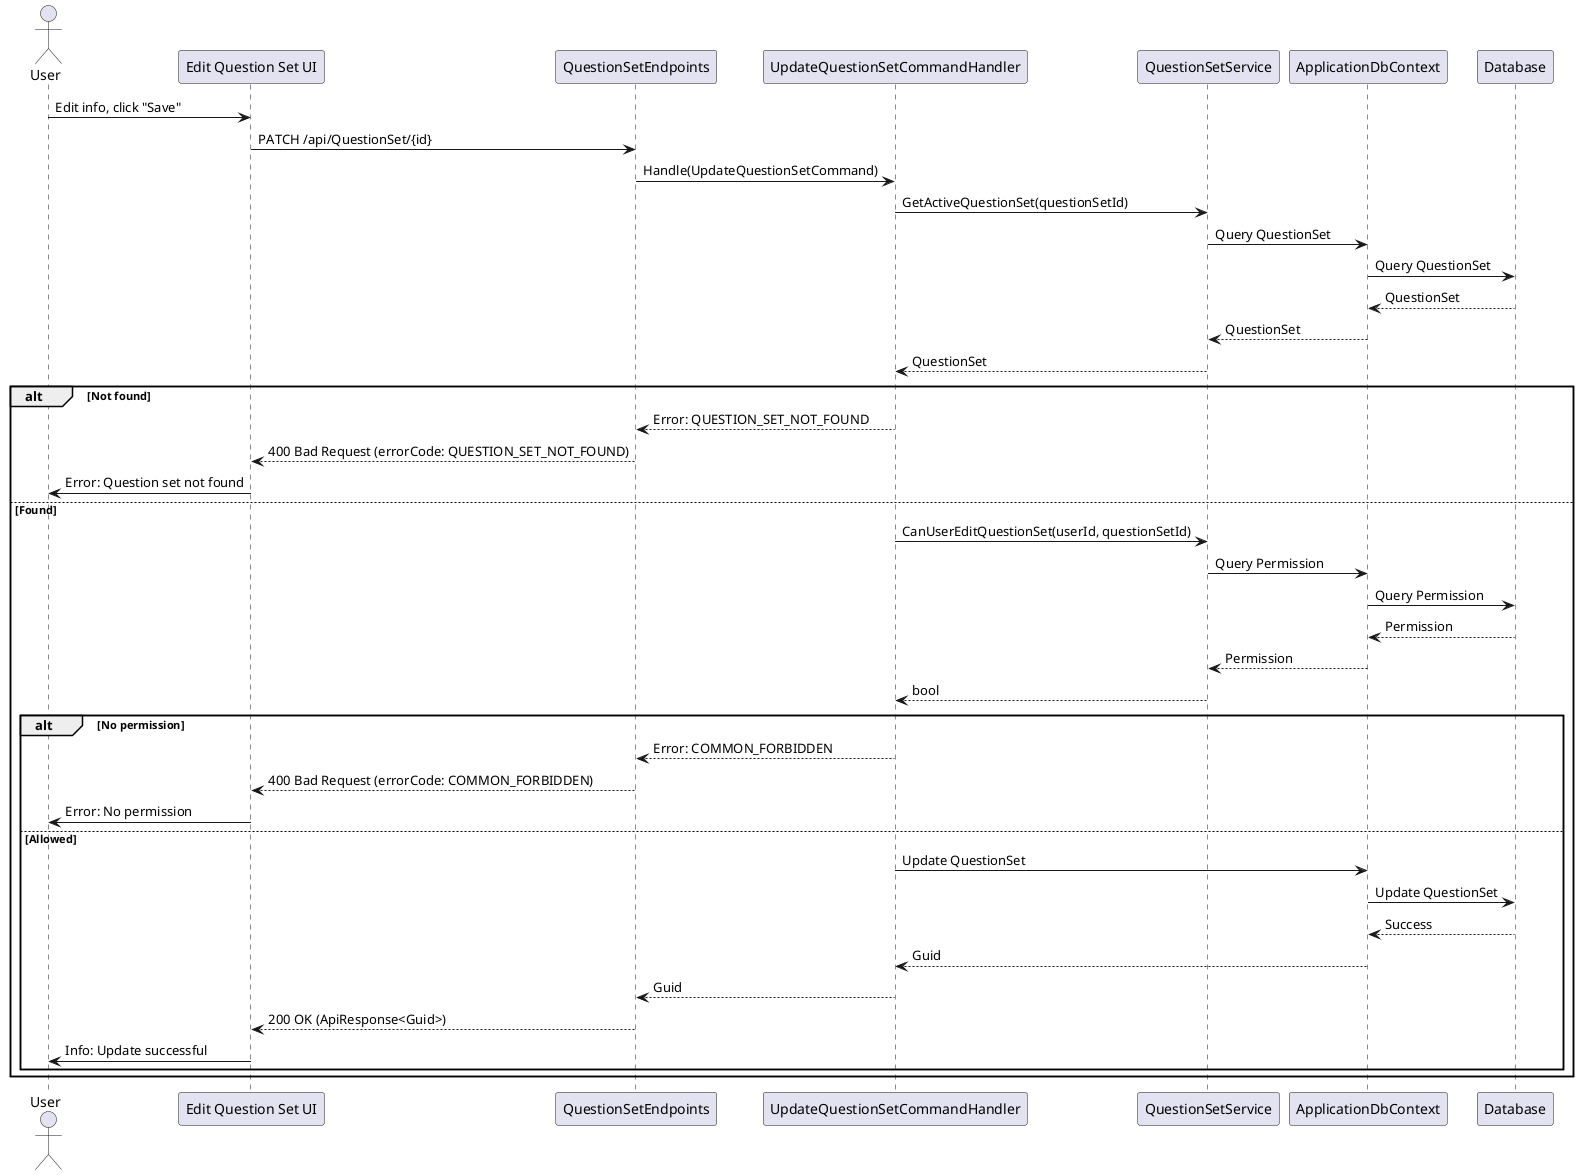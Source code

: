 @startuml
actor User
participant "Edit Question Set UI" as UI
participant QuestionSetEndpoints
participant UpdateQuestionSetCommandHandler as Handler
participant QuestionSetService
participant ApplicationDbContext
participant Database

User -> UI : Edit info, click "Save"
UI -> QuestionSetEndpoints : PATCH /api/QuestionSet/{id}
QuestionSetEndpoints -> Handler : Handle(UpdateQuestionSetCommand)
Handler -> QuestionSetService : GetActiveQuestionSet(questionSetId)
QuestionSetService -> ApplicationDbContext : Query QuestionSet
ApplicationDbContext -> Database : Query QuestionSet
Database --> ApplicationDbContext : QuestionSet
ApplicationDbContext --> QuestionSetService : QuestionSet
QuestionSetService --> Handler : QuestionSet
alt Not found
    Handler --> QuestionSetEndpoints : Error: QUESTION_SET_NOT_FOUND
    QuestionSetEndpoints --> UI : 400 Bad Request (errorCode: QUESTION_SET_NOT_FOUND)
    UI -> User : Error: Question set not found
else Found
    Handler -> QuestionSetService : CanUserEditQuestionSet(userId, questionSetId)
    QuestionSetService -> ApplicationDbContext : Query Permission
    ApplicationDbContext -> Database : Query Permission
    Database --> ApplicationDbContext : Permission
    ApplicationDbContext --> QuestionSetService : Permission
    QuestionSetService --> Handler : bool
    alt No permission
        Handler --> QuestionSetEndpoints : Error: COMMON_FORBIDDEN
        QuestionSetEndpoints --> UI : 400 Bad Request (errorCode: COMMON_FORBIDDEN)
        UI -> User : Error: No permission
    else Allowed
        Handler -> ApplicationDbContext : Update QuestionSet
        ApplicationDbContext -> Database : Update QuestionSet
        Database --> ApplicationDbContext : Success
        ApplicationDbContext --> Handler : Guid
        Handler --> QuestionSetEndpoints : Guid
        QuestionSetEndpoints --> UI : 200 OK (ApiResponse<Guid>)
        UI -> User : Info: Update successful
    end
end
@enduml 